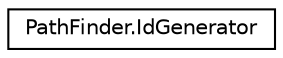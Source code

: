 digraph "Иерархия классов. Графический вид."
{
 // LATEX_PDF_SIZE
  edge [fontname="Helvetica",fontsize="10",labelfontname="Helvetica",labelfontsize="10"];
  node [fontname="Helvetica",fontsize="10",shape=record];
  rankdir="LR";
  Node0 [label="PathFinder.IdGenerator",height=0.2,width=0.4,color="black", fillcolor="white", style="filled",URL="$class_path_finder_1_1_id_generator.html",tooltip=" "];
}

